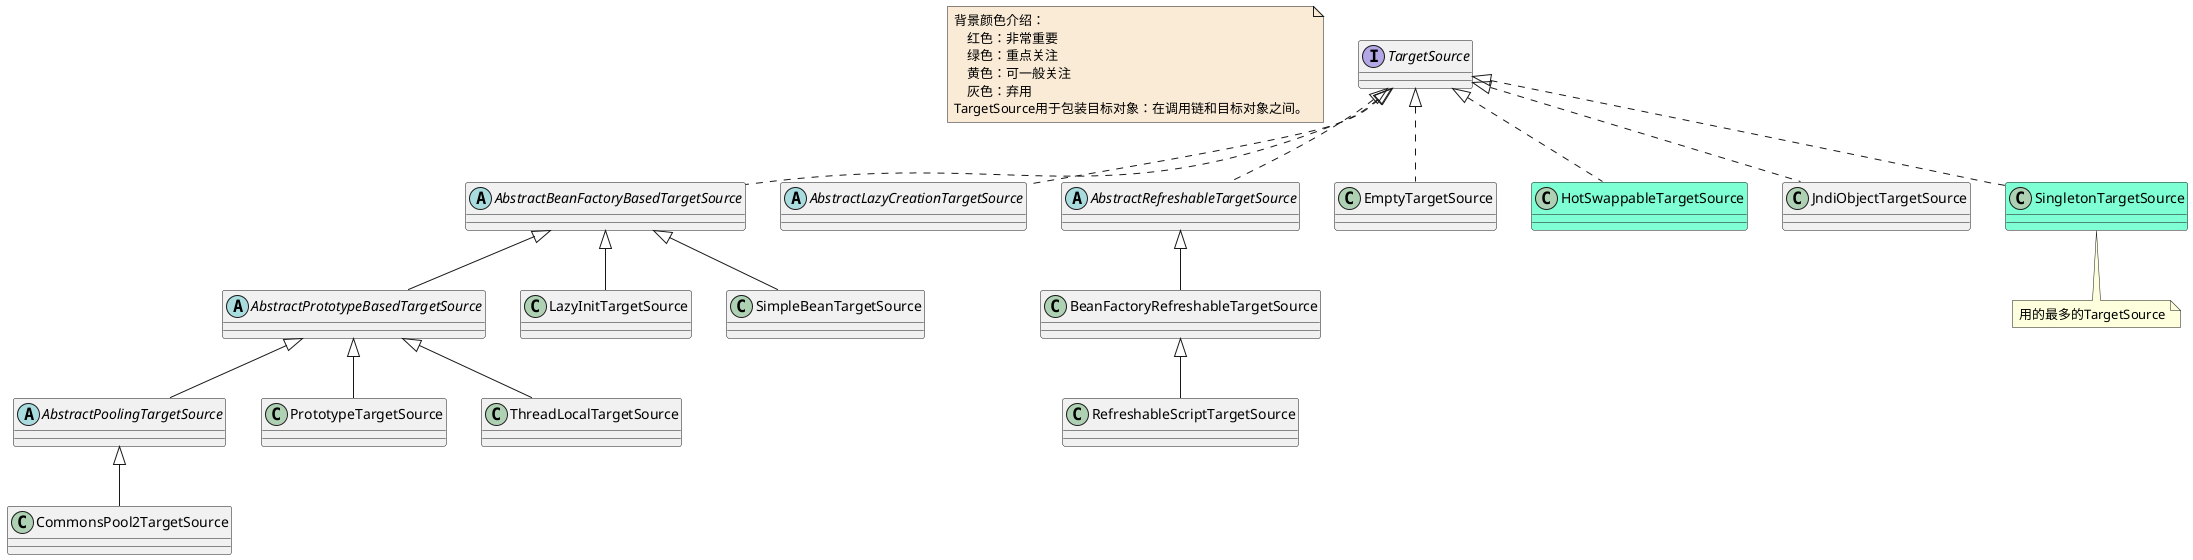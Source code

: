 @startuml

note  as N1 #FAEBD7
    背景颜色介绍：
        红色：非常重要
        绿色：重点关注
        黄色：可一般关注
        灰色：弃用
    TargetSource用于包装目标对象：在调用链和目标对象之间。
end note


interface TargetSource
abstract class AbstractBeanFactoryBasedTargetSource
abstract class AbstractLazyCreationTargetSource
abstract class AbstractPoolingTargetSource
abstract class AbstractPrototypeBasedTargetSource
abstract class AbstractRefreshableTargetSource
class BeanFactoryRefreshableTargetSource
class CommonsPool2TargetSource
class EmptyTargetSource
class HotSwappableTargetSource #7FFFD4
class JndiObjectTargetSource
class LazyInitTargetSource
class PrototypeTargetSource
class RefreshableScriptTargetSource
class SimpleBeanTargetSource
class SingletonTargetSource #7FFFD4
note bottom : 用的最多的TargetSource
class ThreadLocalTargetSource



AbstractBeanFactoryBasedTargetSource <|-- AbstractPrototypeBasedTargetSource
AbstractBeanFactoryBasedTargetSource <|-- LazyInitTargetSource
AbstractBeanFactoryBasedTargetSource <|-- SimpleBeanTargetSource

AbstractPrototypeBasedTargetSource <|-- AbstractPoolingTargetSource
AbstractPrototypeBasedTargetSource <|-- PrototypeTargetSource
AbstractPrototypeBasedTargetSource <|-- ThreadLocalTargetSource


AbstractPoolingTargetSource <|-- CommonsPool2TargetSource

AbstractRefreshableTargetSource <|-- BeanFactoryRefreshableTargetSource

BeanFactoryRefreshableTargetSource <|-- RefreshableScriptTargetSource

TargetSource <|.. AbstractBeanFactoryBasedTargetSource
TargetSource <|.. AbstractLazyCreationTargetSource
TargetSource <|.. AbstractRefreshableTargetSource
TargetSource <|.. EmptyTargetSource
TargetSource <|.. HotSwappableTargetSource
TargetSource <|.. JndiObjectTargetSource
TargetSource <|.. SingletonTargetSource



@enduml